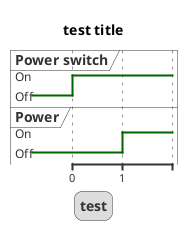 {
  "sha1": "dqafav5yewghc9ktl6dkhamz249xf5a",
  "insertion": {
    "when": "2024-06-01T09:03:03.334Z",
    "url": "http://plantuml.sourceforge.net/qa/?qa=6282/timing-diagram-bugs",
    "user": "plantuml@gmail.com"
  }
}
@startuml
title test title
legend
test
end legend


robust "Power switch" as PowerSwitch
robust "Power" as Power
PowerSwitch is Off
Power is Off
@0
PowerSwitch is On
@+1
Power is On
@enduml
